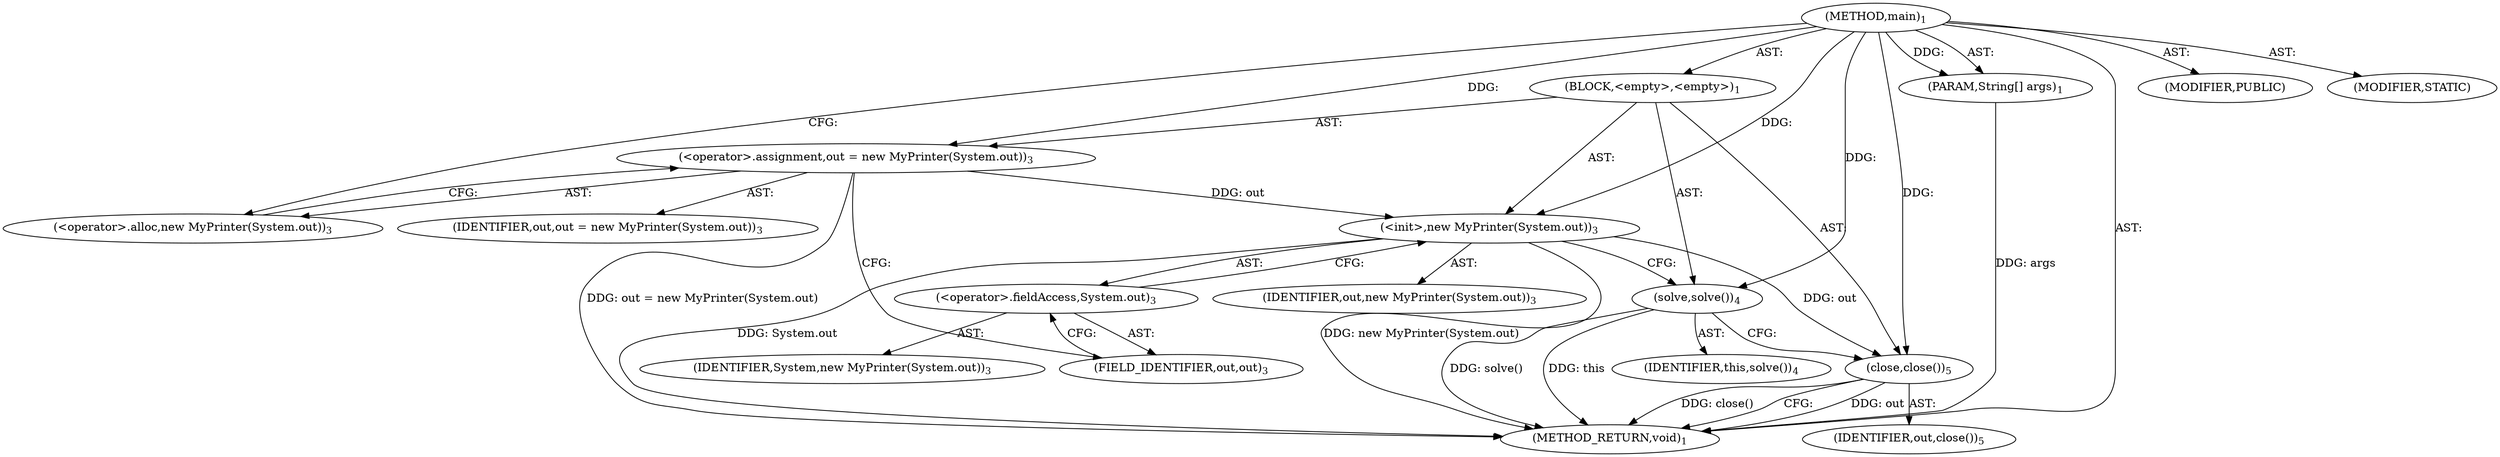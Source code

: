 digraph "main" {  
"17" [label = <(METHOD,main)<SUB>1</SUB>> ]
"18" [label = <(PARAM,String[] args)<SUB>1</SUB>> ]
"19" [label = <(BLOCK,&lt;empty&gt;,&lt;empty&gt;)<SUB>1</SUB>> ]
"20" [label = <(&lt;operator&gt;.assignment,out = new MyPrinter(System.out))<SUB>3</SUB>> ]
"21" [label = <(IDENTIFIER,out,out = new MyPrinter(System.out))<SUB>3</SUB>> ]
"22" [label = <(&lt;operator&gt;.alloc,new MyPrinter(System.out))<SUB>3</SUB>> ]
"23" [label = <(&lt;init&gt;,new MyPrinter(System.out))<SUB>3</SUB>> ]
"24" [label = <(IDENTIFIER,out,new MyPrinter(System.out))<SUB>3</SUB>> ]
"25" [label = <(&lt;operator&gt;.fieldAccess,System.out)<SUB>3</SUB>> ]
"26" [label = <(IDENTIFIER,System,new MyPrinter(System.out))<SUB>3</SUB>> ]
"27" [label = <(FIELD_IDENTIFIER,out,out)<SUB>3</SUB>> ]
"28" [label = <(solve,solve())<SUB>4</SUB>> ]
"29" [label = <(IDENTIFIER,this,solve())<SUB>4</SUB>> ]
"30" [label = <(close,close())<SUB>5</SUB>> ]
"31" [label = <(IDENTIFIER,out,close())<SUB>5</SUB>> ]
"32" [label = <(MODIFIER,PUBLIC)> ]
"33" [label = <(MODIFIER,STATIC)> ]
"34" [label = <(METHOD_RETURN,void)<SUB>1</SUB>> ]
  "17" -> "18"  [ label = "AST: "] 
  "17" -> "19"  [ label = "AST: "] 
  "17" -> "32"  [ label = "AST: "] 
  "17" -> "33"  [ label = "AST: "] 
  "17" -> "34"  [ label = "AST: "] 
  "19" -> "20"  [ label = "AST: "] 
  "19" -> "23"  [ label = "AST: "] 
  "19" -> "28"  [ label = "AST: "] 
  "19" -> "30"  [ label = "AST: "] 
  "20" -> "21"  [ label = "AST: "] 
  "20" -> "22"  [ label = "AST: "] 
  "23" -> "24"  [ label = "AST: "] 
  "23" -> "25"  [ label = "AST: "] 
  "25" -> "26"  [ label = "AST: "] 
  "25" -> "27"  [ label = "AST: "] 
  "28" -> "29"  [ label = "AST: "] 
  "30" -> "31"  [ label = "AST: "] 
  "20" -> "27"  [ label = "CFG: "] 
  "23" -> "28"  [ label = "CFG: "] 
  "28" -> "30"  [ label = "CFG: "] 
  "30" -> "34"  [ label = "CFG: "] 
  "22" -> "20"  [ label = "CFG: "] 
  "25" -> "23"  [ label = "CFG: "] 
  "27" -> "25"  [ label = "CFG: "] 
  "17" -> "22"  [ label = "CFG: "] 
  "18" -> "34"  [ label = "DDG: args"] 
  "20" -> "34"  [ label = "DDG: out = new MyPrinter(System.out)"] 
  "23" -> "34"  [ label = "DDG: System.out"] 
  "23" -> "34"  [ label = "DDG: new MyPrinter(System.out)"] 
  "28" -> "34"  [ label = "DDG: solve()"] 
  "30" -> "34"  [ label = "DDG: out"] 
  "30" -> "34"  [ label = "DDG: close()"] 
  "28" -> "34"  [ label = "DDG: this"] 
  "17" -> "18"  [ label = "DDG: "] 
  "17" -> "20"  [ label = "DDG: "] 
  "20" -> "23"  [ label = "DDG: out"] 
  "17" -> "23"  [ label = "DDG: "] 
  "17" -> "28"  [ label = "DDG: "] 
  "23" -> "30"  [ label = "DDG: out"] 
  "17" -> "30"  [ label = "DDG: "] 
}
